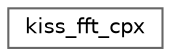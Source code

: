 digraph "Graphical Class Hierarchy"
{
 // INTERACTIVE_SVG=YES
 // LATEX_PDF_SIZE
  bgcolor="transparent";
  edge [fontname=Helvetica,fontsize=10,labelfontname=Helvetica,labelfontsize=10];
  node [fontname=Helvetica,fontsize=10,shape=box,height=0.2,width=0.4];
  rankdir="LR";
  Node0 [id="Node000000",label="kiss_fft_cpx",height=0.2,width=0.4,color="grey40", fillcolor="white", style="filled",URL="$d0/dc9/kiss__fft_8h.html#d4/d47/structkiss__fft__cpx",tooltip=" "];
}
